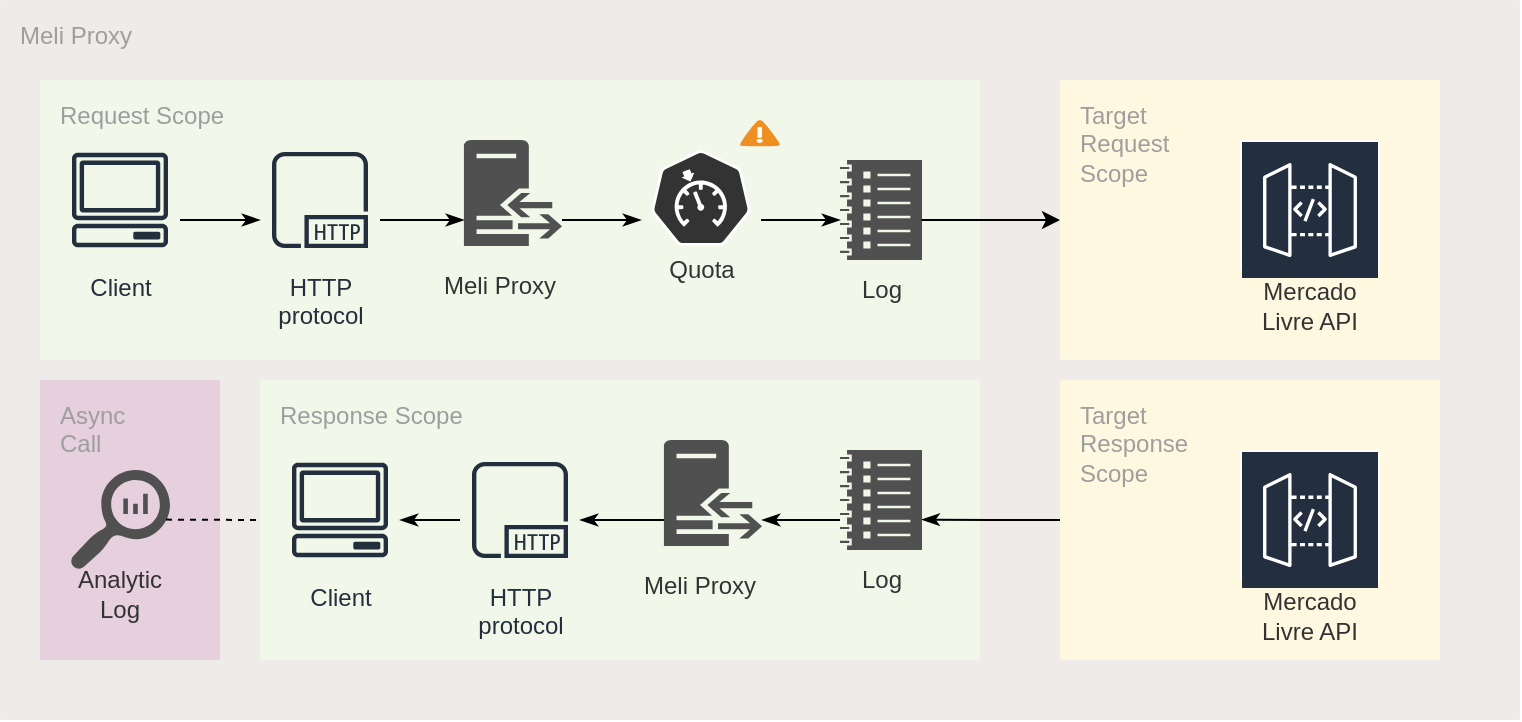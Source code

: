 <mxfile version="14.5.1" type="device"><diagram id="5GEL3dgnUKlET2Zqz0Jj" name="Page-1"><mxGraphModel dx="1604" dy="1075" grid="1" gridSize="10" guides="1" tooltips="1" connect="1" arrows="1" fold="1" page="1" pageScale="1" pageWidth="827" pageHeight="1169" math="0" shadow="0"><root><mxCell id="0"/><mxCell id="1" parent="0"/><mxCell id="9PLK9hS5BxKKRJrTUGkk-28" value="&lt;div&gt;Meli Proxy&lt;/div&gt;&lt;div&gt;&lt;br&gt;&lt;/div&gt;" style="points=[[0,0,0],[0.25,0,0],[0.5,0,0],[0.75,0,0],[1,0,0],[1,0.25,0],[1,0.5,0],[1,0.75,0],[1,1,0],[0.75,1,0],[0.5,1,0],[0.25,1,0],[0,1,0],[0,0.75,0],[0,0.5,0],[0,0.25,0]];rounded=1;absoluteArcSize=1;arcSize=2;html=1;strokeColor=none;gradientColor=none;shadow=0;dashed=0;fontSize=12;fontColor=#9E9E9E;align=left;verticalAlign=top;spacing=10;spacingTop=-4;fillColor=#EFEBE9;" parent="1" vertex="1"><mxGeometry x="40" y="360" width="760" height="360" as="geometry"/></mxCell><mxCell id="9PLK9hS5BxKKRJrTUGkk-29" value="&lt;div&gt;Request Scope&lt;/div&gt;&lt;div&gt;&lt;br&gt;&lt;/div&gt;" style="points=[[0,0,0],[0.25,0,0],[0.5,0,0],[0.75,0,0],[1,0,0],[1,0.25,0],[1,0.5,0],[1,0.75,0],[1,1,0],[0.75,1,0],[0.5,1,0],[0.25,1,0],[0,1,0],[0,0.75,0],[0,0.5,0],[0,0.25,0]];rounded=1;absoluteArcSize=1;arcSize=2;html=1;strokeColor=none;gradientColor=none;shadow=0;dashed=0;fontSize=12;fontColor=#9E9E9E;align=left;verticalAlign=top;spacing=10;spacingTop=-4;fillColor=#F1F8E9;" parent="1" vertex="1"><mxGeometry x="60" y="400" width="470" height="140" as="geometry"/></mxCell><mxCell id="9PLK9hS5BxKKRJrTUGkk-32" style="edgeStyle=orthogonalEdgeStyle;rounded=0;orthogonalLoop=1;jettySize=auto;html=1;startArrow=none;startFill=0;endArrow=classicThin;endFill=1;fontFamily=Helvetica;" parent="1" source="9PLK9hS5BxKKRJrTUGkk-30" target="9PLK9hS5BxKKRJrTUGkk-31" edge="1"><mxGeometry relative="1" as="geometry"><Array as="points"><mxPoint x="150" y="470"/><mxPoint x="150" y="470"/></Array></mxGeometry></mxCell><mxCell id="9PLK9hS5BxKKRJrTUGkk-30" value="Client" style="outlineConnect=0;fontColor=#232F3E;strokeColor=#232F3E;dashed=0;verticalLabelPosition=bottom;verticalAlign=top;align=center;html=1;fontSize=12;fontStyle=0;aspect=fixed;shape=mxgraph.aws4.resourceIcon;resIcon=mxgraph.aws4.client;fillColor=none;" parent="1" vertex="1"><mxGeometry x="70" y="430" width="60" height="60" as="geometry"/></mxCell><mxCell id="9PLK9hS5BxKKRJrTUGkk-36" style="edgeStyle=orthogonalEdgeStyle;rounded=0;orthogonalLoop=1;jettySize=auto;html=1;startArrow=none;startFill=0;endArrow=classicThin;endFill=1;fontFamily=Helvetica;" parent="1" source="9PLK9hS5BxKKRJrTUGkk-31" target="9PLK9hS5BxKKRJrTUGkk-34" edge="1"><mxGeometry relative="1" as="geometry"><mxPoint x="270" y="457" as="targetPoint"/><Array as="points"><mxPoint x="250" y="470"/><mxPoint x="250" y="470"/></Array></mxGeometry></mxCell><mxCell id="9PLK9hS5BxKKRJrTUGkk-31" value="HTTP&#10;protocol" style="outlineConnect=0;fontColor=#232F3E;gradientColor=none;strokeColor=#232F3E;dashed=0;verticalLabelPosition=bottom;verticalAlign=top;align=center;html=1;fontSize=12;fontStyle=0;aspect=fixed;shape=mxgraph.aws4.resourceIcon;resIcon=mxgraph.aws4.http_protocol;fillColor=none;" parent="1" vertex="1"><mxGeometry x="170" y="430" width="60" height="60" as="geometry"/></mxCell><mxCell id="9PLK9hS5BxKKRJrTUGkk-33" value="" style="group;fontFamily=Helvetica;" parent="1" vertex="1" connectable="0"><mxGeometry x="260" y="430" width="61" height="86.5" as="geometry"/></mxCell><mxCell id="9PLK9hS5BxKKRJrTUGkk-34" value="" style="pointerEvents=1;shadow=0;dashed=0;html=1;strokeColor=none;fillColor=#505050;labelPosition=center;verticalLabelPosition=bottom;verticalAlign=top;outlineConnect=0;align=center;shape=mxgraph.office.servers.reverse_proxy;" parent="9PLK9hS5BxKKRJrTUGkk-33" vertex="1"><mxGeometry x="11.961" width="49.039" height="53" as="geometry"/></mxCell><mxCell id="9PLK9hS5BxKKRJrTUGkk-35" value="&lt;div&gt;&lt;font color=&quot;#333333&quot;&gt;Meli Proxy&lt;/font&gt;&lt;/div&gt;" style="text;html=1;strokeColor=none;fillColor=none;align=center;verticalAlign=middle;whiteSpace=wrap;rounded=0;" parent="9PLK9hS5BxKKRJrTUGkk-33" vertex="1"><mxGeometry y="60" width="59.804" height="26.5" as="geometry"/></mxCell><mxCell id="9PLK9hS5BxKKRJrTUGkk-37" value="" style="group" parent="1" vertex="1" connectable="0"><mxGeometry x="360.5" y="435" width="60" height="70" as="geometry"/></mxCell><mxCell id="9PLK9hS5BxKKRJrTUGkk-38" value="" style="html=1;dashed=0;whitespace=wrap;strokeColor=#ffffff;points=[[0.005,0.63,0],[0.1,0.2,0],[0.9,0.2,0],[0.5,0,0],[0.995,0.63,0],[0.72,0.99,0],[0.5,1,0],[0.28,0.99,0]];shape=mxgraph.kubernetes.icon;prIcon=quota;fontFamily=Helvetica;fillColor=#333333;" parent="9PLK9hS5BxKKRJrTUGkk-37" vertex="1"><mxGeometry width="60" height="48" as="geometry"/></mxCell><mxCell id="9PLK9hS5BxKKRJrTUGkk-39" value="&lt;font color=&quot;#333333&quot;&gt;Quota&lt;/font&gt;" style="text;html=1;strokeColor=none;fillColor=none;align=center;verticalAlign=middle;whiteSpace=wrap;rounded=0;fontFamily=Helvetica;" parent="9PLK9hS5BxKKRJrTUGkk-37" vertex="1"><mxGeometry x="6" y="50" width="48" height="20" as="geometry"/></mxCell><mxCell id="9PLK9hS5BxKKRJrTUGkk-41" style="edgeStyle=orthogonalEdgeStyle;rounded=0;orthogonalLoop=1;jettySize=auto;html=1;startArrow=none;startFill=0;endArrow=classicThin;endFill=1;fontFamily=Helvetica;" parent="1" source="9PLK9hS5BxKKRJrTUGkk-34" target="9PLK9hS5BxKKRJrTUGkk-38" edge="1"><mxGeometry relative="1" as="geometry"><Array as="points"><mxPoint x="350" y="470"/><mxPoint x="350" y="470"/></Array></mxGeometry></mxCell><mxCell id="9PLK9hS5BxKKRJrTUGkk-43" value="" style="shadow=0;dashed=0;html=1;labelPosition=center;verticalLabelPosition=bottom;verticalAlign=top;align=center;outlineConnect=0;shape=mxgraph.veeam.2d.alert;sketch=0;fontFamily=Helvetica;strokeColor=none;" parent="1" vertex="1"><mxGeometry x="410" y="420" width="20" height="13.2" as="geometry"/></mxCell><mxCell id="9PLK9hS5BxKKRJrTUGkk-45" value="&lt;div&gt;Target&lt;/div&gt;&lt;div&gt;Request&lt;/div&gt;&lt;div&gt;Scope&lt;/div&gt;&lt;div&gt;&lt;br&gt;&lt;/div&gt;" style="points=[[0,0,0],[0.25,0,0],[0.5,0,0],[0.75,0,0],[1,0,0],[1,0.25,0],[1,0.5,0],[1,0.75,0],[1,1,0],[0.75,1,0],[0.5,1,0],[0.25,1,0],[0,1,0],[0,0.75,0],[0,0.5,0],[0,0.25,0]];rounded=1;absoluteArcSize=1;arcSize=2;html=1;strokeColor=none;gradientColor=none;shadow=0;dashed=0;fontSize=12;fontColor=#9E9E9E;align=left;verticalAlign=top;spacing=10;spacingTop=-4;fillColor=#FFF8E1;sketch=0;" parent="1" vertex="1"><mxGeometry x="570" y="400" width="190" height="140" as="geometry"/></mxCell><mxCell id="9PLK9hS5BxKKRJrTUGkk-48" value="" style="group" parent="1" vertex="1" connectable="0"><mxGeometry x="660" y="430" width="70" height="95" as="geometry"/></mxCell><mxCell id="9PLK9hS5BxKKRJrTUGkk-46" value="" style="outlineConnect=0;fontColor=#232F3E;strokeColor=#ffffff;fillColor=#232F3E;dashed=0;verticalLabelPosition=middle;verticalAlign=bottom;align=center;html=1;whiteSpace=wrap;fontSize=10;fontStyle=1;spacing=3;shape=mxgraph.aws4.productIcon;prIcon=mxgraph.aws4.api_gateway;" parent="9PLK9hS5BxKKRJrTUGkk-48" vertex="1"><mxGeometry width="70" height="65" as="geometry"/></mxCell><mxCell id="9PLK9hS5BxKKRJrTUGkk-47" value="&lt;div&gt;Mercado Livre API&lt;/div&gt;" style="text;html=1;strokeColor=none;fillColor=none;align=center;verticalAlign=middle;whiteSpace=wrap;rounded=0;sketch=0;fontFamily=Helvetica;fontColor=#333333;" parent="9PLK9hS5BxKKRJrTUGkk-48" vertex="1"><mxGeometry y="70" width="70" height="25" as="geometry"/></mxCell><mxCell id="9PLK9hS5BxKKRJrTUGkk-51" style="edgeStyle=orthogonalEdgeStyle;rounded=0;orthogonalLoop=1;jettySize=auto;html=1;startArrow=none;startFill=0;endArrow=classicThin;endFill=1;fontFamily=Helvetica;fontColor=#333333;" parent="1" source="9PLK9hS5BxKKRJrTUGkk-38" target="9PLK9hS5BxKKRJrTUGkk-50" edge="1"><mxGeometry relative="1" as="geometry"><mxPoint x="460" y="454" as="targetPoint"/><Array as="points"><mxPoint x="450" y="470"/><mxPoint x="450" y="470"/></Array></mxGeometry></mxCell><mxCell id="9PLK9hS5BxKKRJrTUGkk-53" value="" style="group" parent="1" vertex="1" connectable="0"><mxGeometry x="460" y="440" width="41" height="75" as="geometry"/></mxCell><mxCell id="9PLK9hS5BxKKRJrTUGkk-50" value="" style="pointerEvents=1;shadow=0;dashed=0;html=1;strokeColor=none;labelPosition=center;verticalLabelPosition=bottom;verticalAlign=top;align=center;fillColor=#505050;shape=mxgraph.mscae.oms.log_management;sketch=0;fontFamily=Helvetica;fontColor=#333333;" parent="9PLK9hS5BxKKRJrTUGkk-53" vertex="1"><mxGeometry width="41" height="50" as="geometry"/></mxCell><mxCell id="9PLK9hS5BxKKRJrTUGkk-52" value="&lt;div&gt;Log&lt;/div&gt;" style="text;html=1;strokeColor=none;fillColor=none;align=center;verticalAlign=middle;whiteSpace=wrap;rounded=0;sketch=0;fontFamily=Helvetica;fontColor=#333333;" parent="9PLK9hS5BxKKRJrTUGkk-53" vertex="1"><mxGeometry x="1" y="55" width="40" height="20" as="geometry"/></mxCell><mxCell id="9PLK9hS5BxKKRJrTUGkk-54" value="&lt;div&gt;Target&lt;/div&gt;&lt;div&gt;Response&lt;br&gt;&lt;/div&gt;&lt;div&gt;Scope&lt;/div&gt;" style="points=[[0,0,0],[0.25,0,0],[0.5,0,0],[0.75,0,0],[1,0,0],[1,0.25,0],[1,0.5,0],[1,0.75,0],[1,1,0],[0.75,1,0],[0.5,1,0],[0.25,1,0],[0,1,0],[0,0.75,0],[0,0.5,0],[0,0.25,0]];rounded=1;absoluteArcSize=1;arcSize=2;html=1;strokeColor=none;gradientColor=none;shadow=0;dashed=0;fontSize=12;fontColor=#9E9E9E;align=left;verticalAlign=top;spacing=10;spacingTop=-4;fillColor=#FFF8E1;sketch=0;" parent="1" vertex="1"><mxGeometry x="570" y="550" width="190" height="140" as="geometry"/></mxCell><mxCell id="9PLK9hS5BxKKRJrTUGkk-55" value="" style="group" parent="1" vertex="1" connectable="0"><mxGeometry x="660" y="585" width="70" height="95" as="geometry"/></mxCell><mxCell id="9PLK9hS5BxKKRJrTUGkk-56" value="" style="outlineConnect=0;fontColor=#232F3E;strokeColor=#ffffff;fillColor=#232F3E;dashed=0;verticalLabelPosition=middle;verticalAlign=bottom;align=center;html=1;whiteSpace=wrap;fontSize=10;fontStyle=1;spacing=3;shape=mxgraph.aws4.productIcon;prIcon=mxgraph.aws4.api_gateway;" parent="9PLK9hS5BxKKRJrTUGkk-55" vertex="1"><mxGeometry width="70" height="65" as="geometry"/></mxCell><mxCell id="9PLK9hS5BxKKRJrTUGkk-57" value="&lt;div&gt;Mercado Livre API&lt;/div&gt;" style="text;html=1;strokeColor=none;fillColor=none;align=center;verticalAlign=middle;whiteSpace=wrap;rounded=0;sketch=0;fontFamily=Helvetica;fontColor=#333333;" parent="9PLK9hS5BxKKRJrTUGkk-55" vertex="1"><mxGeometry y="70" width="70" height="25" as="geometry"/></mxCell><mxCell id="9PLK9hS5BxKKRJrTUGkk-58" value="&lt;div&gt;Response Scope&lt;/div&gt;" style="points=[[0,0,0],[0.25,0,0],[0.5,0,0],[0.75,0,0],[1,0,0],[1,0.25,0],[1,0.5,0],[1,0.75,0],[1,1,0],[0.75,1,0],[0.5,1,0],[0.25,1,0],[0,1,0],[0,0.75,0],[0,0.5,0],[0,0.25,0]];rounded=1;absoluteArcSize=1;arcSize=2;html=1;strokeColor=none;gradientColor=none;shadow=0;dashed=0;fontSize=12;fontColor=#9E9E9E;align=left;verticalAlign=top;spacing=10;spacingTop=-4;fillColor=#F1F8E9;" parent="1" vertex="1"><mxGeometry x="170" y="550" width="360" height="140" as="geometry"/></mxCell><mxCell id="9PLK9hS5BxKKRJrTUGkk-59" value="&lt;div&gt;Async&lt;/div&gt;&lt;div&gt;Call&lt;br&gt;&lt;/div&gt;" style="points=[[0,0,0],[0.25,0,0],[0.5,0,0],[0.75,0,0],[1,0,0],[1,0.25,0],[1,0.5,0],[1,0.75,0],[1,1,0],[0.75,1,0],[0.5,1,0],[0.25,1,0],[0,1,0],[0,0.75,0],[0,0.5,0],[0,0.25,0]];rounded=1;absoluteArcSize=1;arcSize=2;html=1;strokeColor=none;gradientColor=none;shadow=0;dashed=0;fontSize=12;fontColor=#9E9E9E;align=left;verticalAlign=top;spacing=10;spacingTop=-4;sketch=0;fillColor=#E6D0DE;" parent="1" vertex="1"><mxGeometry x="60" y="550" width="90" height="140" as="geometry"/></mxCell><mxCell id="9PLK9hS5BxKKRJrTUGkk-60" style="edgeStyle=orthogonalEdgeStyle;rounded=0;orthogonalLoop=1;jettySize=auto;html=1;startArrow=none;startFill=0;endArrow=classicThin;endFill=1;fontFamily=Helvetica;fontColor=#333333;exitX=0;exitY=0.5;exitDx=0;exitDy=0;exitPerimeter=0;entryX=0.995;entryY=0.696;entryDx=0;entryDy=0;entryPerimeter=0;" parent="1" source="9PLK9hS5BxKKRJrTUGkk-54" target="9PLK9hS5BxKKRJrTUGkk-62" edge="1"><mxGeometry relative="1" as="geometry"><mxPoint x="570" y="620" as="sourcePoint"/><Array as="points"><mxPoint x="535" y="620"/></Array></mxGeometry></mxCell><mxCell id="9PLK9hS5BxKKRJrTUGkk-61" value="" style="group" parent="1" vertex="1" connectable="0"><mxGeometry x="460" y="585" width="41" height="75" as="geometry"/></mxCell><mxCell id="9PLK9hS5BxKKRJrTUGkk-62" value="" style="pointerEvents=1;shadow=0;dashed=0;html=1;strokeColor=none;labelPosition=center;verticalLabelPosition=bottom;verticalAlign=top;align=center;fillColor=#505050;shape=mxgraph.mscae.oms.log_management;sketch=0;fontFamily=Helvetica;fontColor=#333333;" parent="9PLK9hS5BxKKRJrTUGkk-61" vertex="1"><mxGeometry width="41" height="50" as="geometry"/></mxCell><mxCell id="9PLK9hS5BxKKRJrTUGkk-63" value="&lt;div&gt;Log&lt;/div&gt;" style="text;html=1;strokeColor=none;fillColor=none;align=center;verticalAlign=middle;whiteSpace=wrap;rounded=0;sketch=0;fontFamily=Helvetica;fontColor=#333333;" parent="9PLK9hS5BxKKRJrTUGkk-61" vertex="1"><mxGeometry x="1" y="55" width="40" height="20" as="geometry"/></mxCell><mxCell id="9PLK9hS5BxKKRJrTUGkk-64" value="" style="endArrow=classic;html=1;fontFamily=Helvetica;fontColor=#333333;exitX=0.993;exitY=0.601;exitDx=0;exitDy=0;exitPerimeter=0;" parent="1" source="9PLK9hS5BxKKRJrTUGkk-50" target="9PLK9hS5BxKKRJrTUGkk-45" edge="1"><mxGeometry width="50" height="50" relative="1" as="geometry"><mxPoint x="550" y="510" as="sourcePoint"/><mxPoint x="600" y="460" as="targetPoint"/></mxGeometry></mxCell><mxCell id="9PLK9hS5BxKKRJrTUGkk-65" value="" style="group;fontFamily=Helvetica;" parent="1" vertex="1" connectable="0"><mxGeometry x="360" y="580" width="61" height="86.5" as="geometry"/></mxCell><mxCell id="9PLK9hS5BxKKRJrTUGkk-66" value="" style="pointerEvents=1;shadow=0;dashed=0;html=1;strokeColor=none;fillColor=#505050;labelPosition=center;verticalLabelPosition=bottom;verticalAlign=top;outlineConnect=0;align=center;shape=mxgraph.office.servers.reverse_proxy;" parent="9PLK9hS5BxKKRJrTUGkk-65" vertex="1"><mxGeometry x="11.961" width="49.039" height="53" as="geometry"/></mxCell><mxCell id="9PLK9hS5BxKKRJrTUGkk-67" value="&lt;div&gt;&lt;font color=&quot;#333333&quot;&gt;Meli Proxy&lt;/font&gt;&lt;/div&gt;" style="text;html=1;strokeColor=none;fillColor=none;align=center;verticalAlign=middle;whiteSpace=wrap;rounded=0;" parent="9PLK9hS5BxKKRJrTUGkk-65" vertex="1"><mxGeometry y="60" width="59.804" height="26.5" as="geometry"/></mxCell><mxCell id="9PLK9hS5BxKKRJrTUGkk-68" style="edgeStyle=orthogonalEdgeStyle;rounded=0;orthogonalLoop=1;jettySize=auto;html=1;startArrow=none;startFill=0;endArrow=classicThin;endFill=1;fontFamily=Helvetica;fontColor=#333333;" parent="1" source="9PLK9hS5BxKKRJrTUGkk-62" target="9PLK9hS5BxKKRJrTUGkk-66" edge="1"><mxGeometry relative="1" as="geometry"><Array as="points"><mxPoint x="450" y="620"/><mxPoint x="450" y="620"/></Array></mxGeometry></mxCell><mxCell id="9PLK9hS5BxKKRJrTUGkk-69" value="Client" style="outlineConnect=0;fontColor=#232F3E;strokeColor=#232F3E;dashed=0;verticalLabelPosition=bottom;verticalAlign=top;align=center;html=1;fontSize=12;fontStyle=0;aspect=fixed;shape=mxgraph.aws4.resourceIcon;resIcon=mxgraph.aws4.client;fillColor=none;" parent="1" vertex="1"><mxGeometry x="180" y="585" width="60" height="60" as="geometry"/></mxCell><mxCell id="9PLK9hS5BxKKRJrTUGkk-72" style="edgeStyle=orthogonalEdgeStyle;rounded=0;orthogonalLoop=1;jettySize=auto;html=1;startArrow=none;startFill=0;endArrow=classicThin;endFill=1;fontFamily=Helvetica;fontColor=#333333;" parent="1" source="9PLK9hS5BxKKRJrTUGkk-70" target="9PLK9hS5BxKKRJrTUGkk-69" edge="1"><mxGeometry relative="1" as="geometry"><Array as="points"><mxPoint x="250" y="620"/><mxPoint x="250" y="620"/></Array></mxGeometry></mxCell><mxCell id="9PLK9hS5BxKKRJrTUGkk-70" value="HTTP&#10;protocol" style="outlineConnect=0;fontColor=#232F3E;gradientColor=none;strokeColor=#232F3E;dashed=0;verticalLabelPosition=bottom;verticalAlign=top;align=center;html=1;fontSize=12;fontStyle=0;aspect=fixed;shape=mxgraph.aws4.resourceIcon;resIcon=mxgraph.aws4.http_protocol;fillColor=none;" parent="1" vertex="1"><mxGeometry x="270" y="585" width="60" height="60" as="geometry"/></mxCell><mxCell id="9PLK9hS5BxKKRJrTUGkk-71" style="edgeStyle=orthogonalEdgeStyle;rounded=0;orthogonalLoop=1;jettySize=auto;html=1;startArrow=none;startFill=0;endArrow=classicThin;endFill=1;fontFamily=Helvetica;fontColor=#333333;" parent="1" source="9PLK9hS5BxKKRJrTUGkk-66" target="9PLK9hS5BxKKRJrTUGkk-70" edge="1"><mxGeometry relative="1" as="geometry"><Array as="points"><mxPoint x="340" y="620"/><mxPoint x="340" y="620"/></Array></mxGeometry></mxCell><mxCell id="9PLK9hS5BxKKRJrTUGkk-77" value="" style="group" parent="1" vertex="1" connectable="0"><mxGeometry x="75" y="595" width="50" height="71.5" as="geometry"/></mxCell><mxCell id="9PLK9hS5BxKKRJrTUGkk-73" value="" style="pointerEvents=1;shadow=0;dashed=0;html=1;strokeColor=none;labelPosition=center;verticalLabelPosition=bottom;verticalAlign=top;align=center;fillColor=#505050;shape=mxgraph.mscae.oms.log_search;sketch=0;fontFamily=Helvetica;fontColor=#333333;" parent="9PLK9hS5BxKKRJrTUGkk-77" vertex="1"><mxGeometry width="50" height="50" as="geometry"/></mxCell><mxCell id="9PLK9hS5BxKKRJrTUGkk-76" value="&lt;div&gt;Analytic&lt;/div&gt;&lt;div&gt;Log&lt;br&gt;&lt;/div&gt;" style="text;html=1;strokeColor=none;fillColor=none;align=center;verticalAlign=middle;whiteSpace=wrap;rounded=0;sketch=0;fontFamily=Helvetica;fontColor=#333333;" parent="9PLK9hS5BxKKRJrTUGkk-77" vertex="1"><mxGeometry y="51.5" width="50" height="20" as="geometry"/></mxCell><mxCell id="9PLK9hS5BxKKRJrTUGkk-78" value="" style="endArrow=none;dashed=1;html=1;fontFamily=Helvetica;fontColor=#333333;entryX=0;entryY=0.5;entryDx=0;entryDy=0;entryPerimeter=0;exitX=0.96;exitY=0.496;exitDx=0;exitDy=0;exitPerimeter=0;" parent="1" source="9PLK9hS5BxKKRJrTUGkk-73" target="9PLK9hS5BxKKRJrTUGkk-58" edge="1"><mxGeometry width="50" height="50" relative="1" as="geometry"><mxPoint x="240" y="720" as="sourcePoint"/><mxPoint x="290" y="670" as="targetPoint"/></mxGeometry></mxCell></root></mxGraphModel></diagram></mxfile>